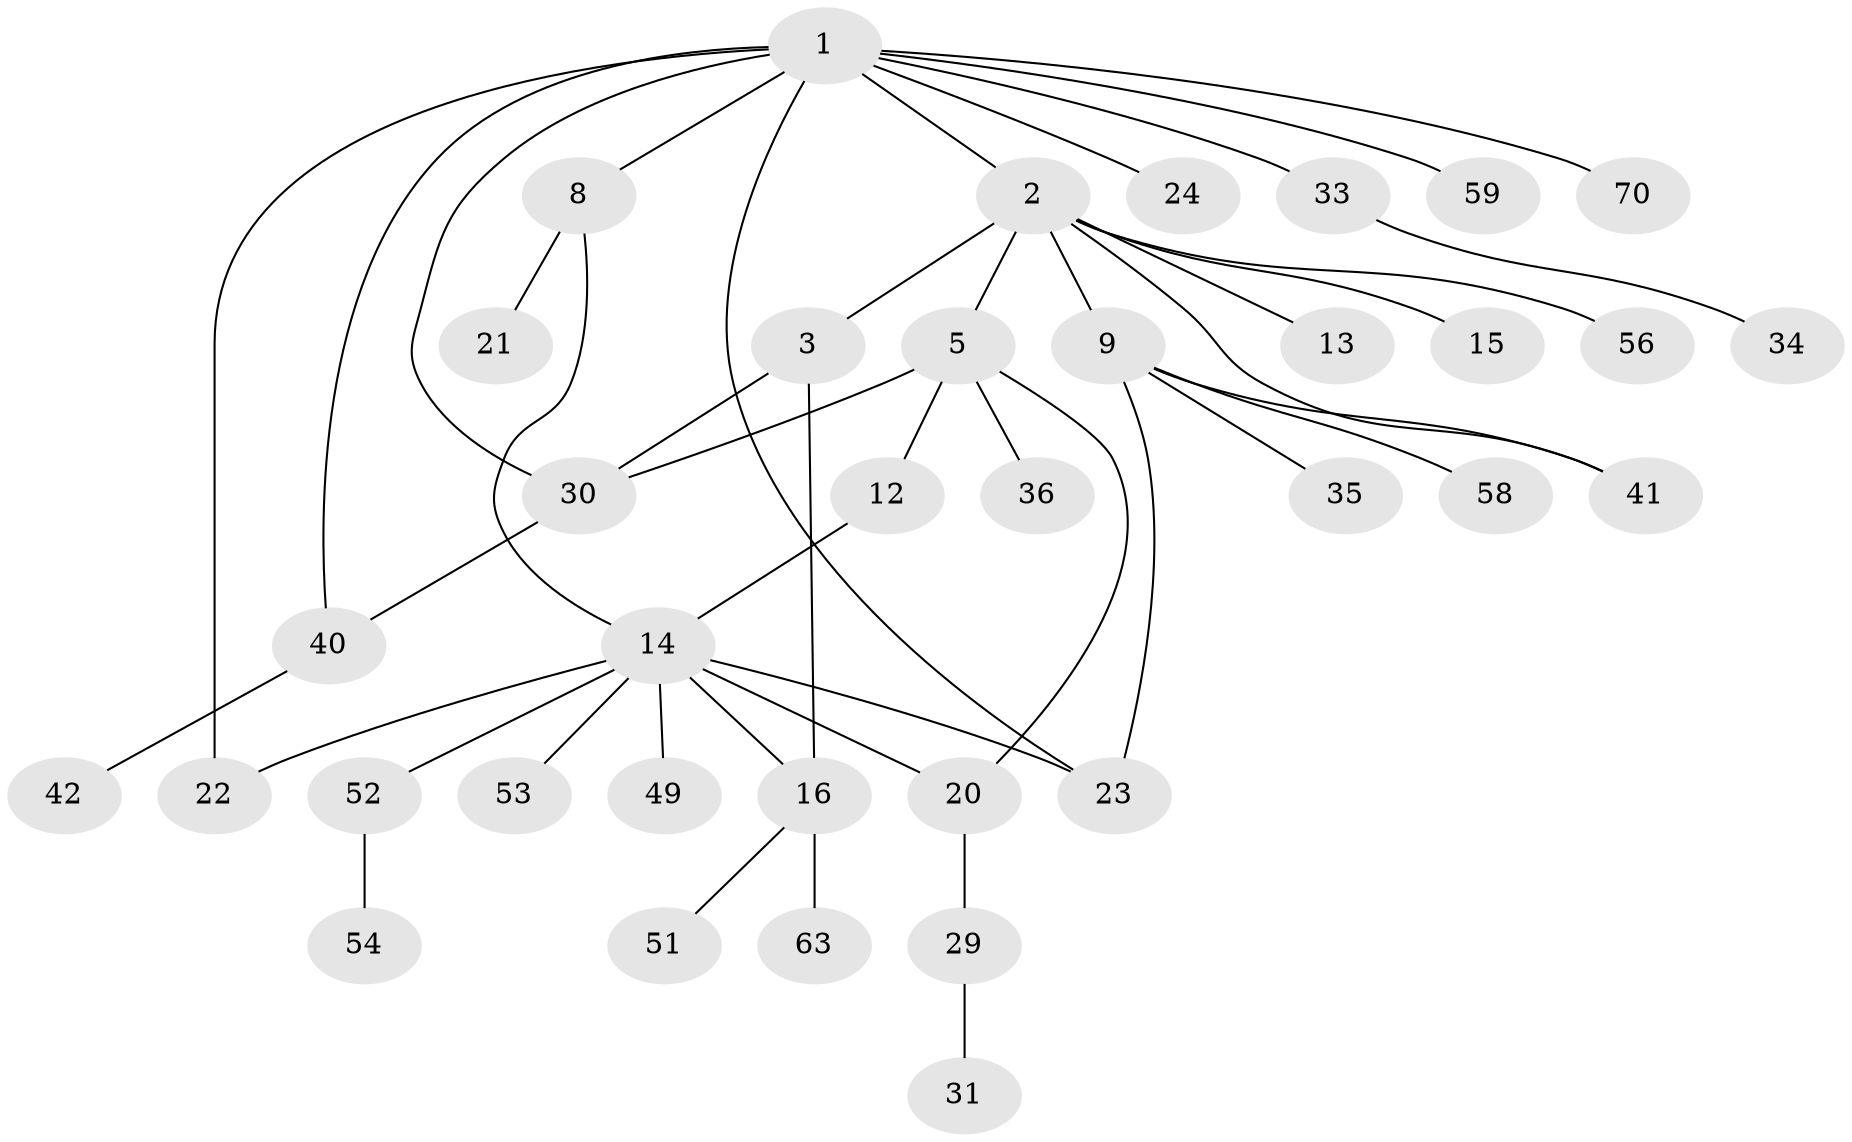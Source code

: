 // original degree distribution, {5: 0.041666666666666664, 7: 0.013888888888888888, 3: 0.2222222222222222, 6: 0.041666666666666664, 4: 0.041666666666666664, 2: 0.25, 1: 0.3888888888888889}
// Generated by graph-tools (version 1.1) at 2025/13/03/09/25 04:13:19]
// undirected, 36 vertices, 45 edges
graph export_dot {
graph [start="1"]
  node [color=gray90,style=filled];
  1 [super="+6"];
  2 [super="+4+7"];
  3;
  5 [super="+37+27"];
  8 [super="+10"];
  9;
  12 [super="+43"];
  13 [super="+46"];
  14 [super="+17+25+19"];
  15;
  16 [super="+47"];
  20 [super="+26"];
  21 [super="+60"];
  22;
  23;
  24 [super="+28+50"];
  29;
  30 [super="+57+32"];
  31;
  33;
  34 [super="+48+61"];
  35;
  36 [super="+44"];
  40;
  41;
  42;
  49;
  51;
  52 [super="+67"];
  53;
  54 [super="+55"];
  56 [super="+72"];
  58;
  59 [super="+68"];
  63;
  70;
  1 -- 2;
  1 -- 8;
  1 -- 59;
  1 -- 22;
  1 -- 33;
  1 -- 70;
  1 -- 23;
  1 -- 40;
  1 -- 24;
  1 -- 30;
  2 -- 3;
  2 -- 9 [weight=2];
  2 -- 15;
  2 -- 41;
  2 -- 56;
  2 -- 5;
  2 -- 13;
  3 -- 16;
  3 -- 30;
  5 -- 12;
  5 -- 36;
  5 -- 30;
  5 -- 20;
  8 -- 21;
  8 -- 14;
  9 -- 23;
  9 -- 35;
  9 -- 41;
  9 -- 58;
  12 -- 14;
  14 -- 20;
  14 -- 22;
  14 -- 53;
  14 -- 49;
  14 -- 52;
  14 -- 23;
  14 -- 16;
  16 -- 63;
  16 -- 51;
  20 -- 29;
  29 -- 31;
  30 -- 40;
  33 -- 34;
  40 -- 42;
  52 -- 54;
}
